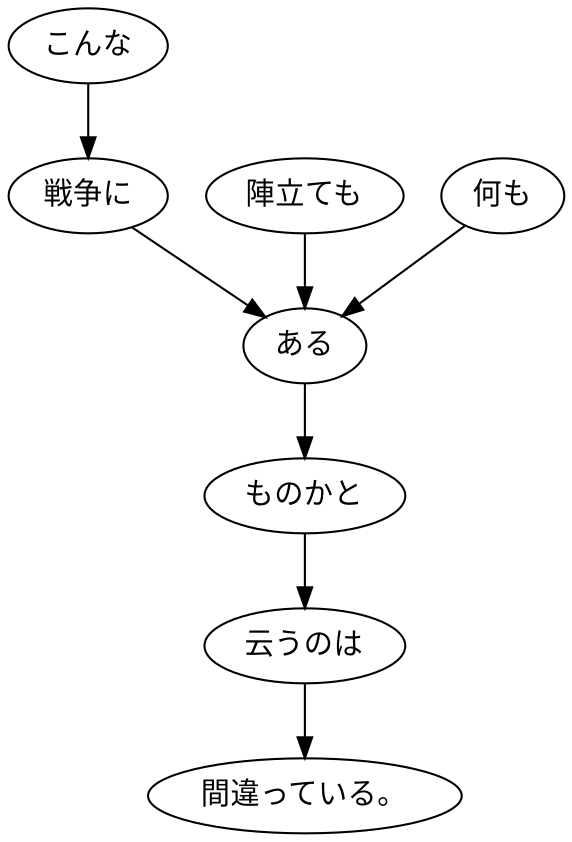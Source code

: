 digraph graph5021 {
	node0 [label="こんな"];
	node1 [label="戦争に"];
	node2 [label="陣立ても"];
	node3 [label="何も"];
	node4 [label="ある"];
	node5 [label="ものかと"];
	node6 [label="云うのは"];
	node7 [label="間違っている。"];
	node0 -> node1;
	node1 -> node4;
	node2 -> node4;
	node3 -> node4;
	node4 -> node5;
	node5 -> node6;
	node6 -> node7;
}

